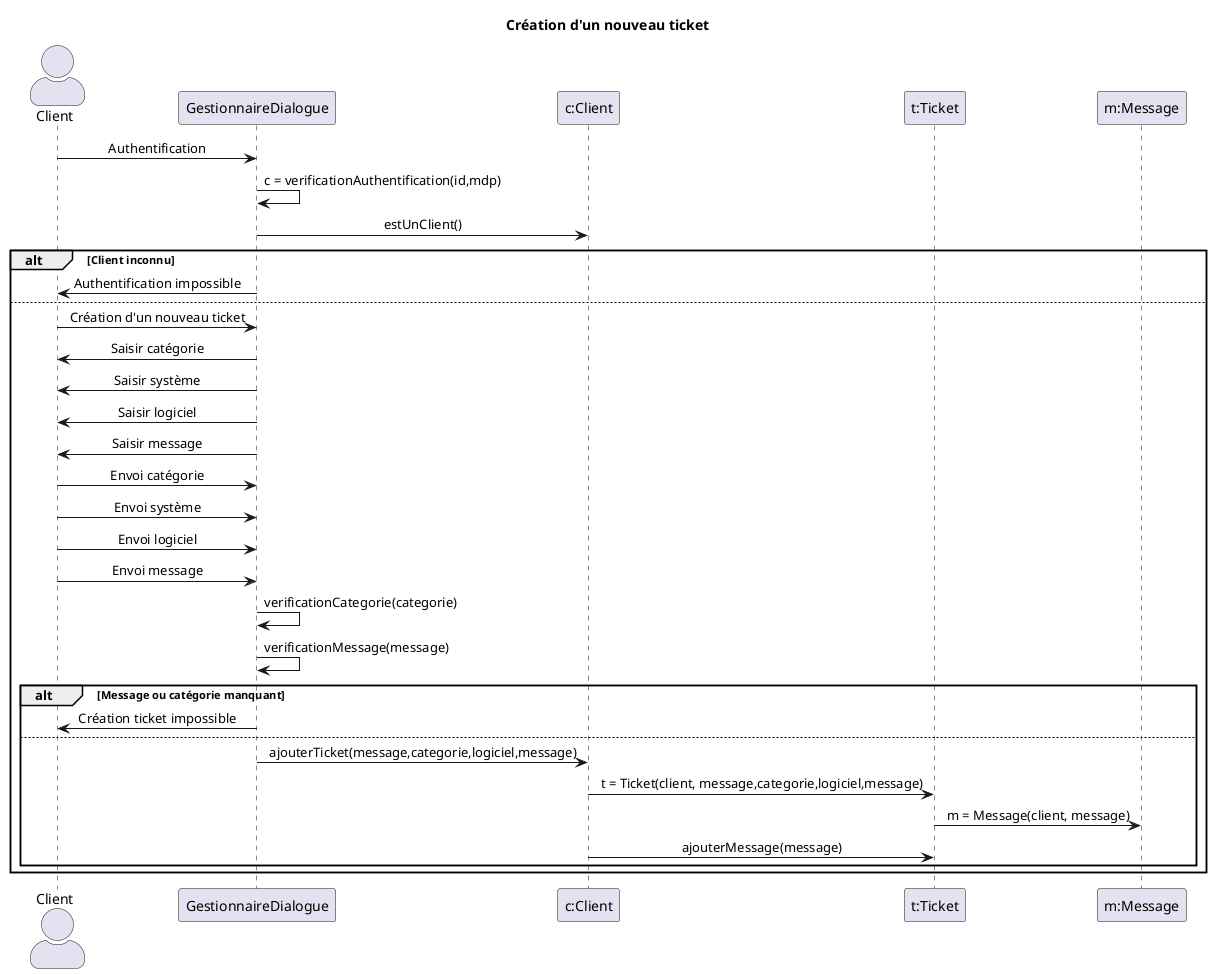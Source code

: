 @startuml

title Création d'un nouveau ticket
skinparam sequenceMessageAlign center
skinparam ActorStyle awesome

actor Client as c
participant GestionnaireDialogue as t
participant "c:Client" as cc
participant "t:Ticket" as ct
participant "m:Message" as cm

c -> t: Authentification
t -> t: c = verificationAuthentification(id,mdp)
t -> cc : estUnClient()


alt Client inconnu
	t -> c: Authentification impossible
else
	  c -> t: Création d'un nouveau ticket
	  c <- t: Saisir catégorie
    c <- t: Saisir système
    c <- t: Saisir logiciel
    c <- t: Saisir message
    
    t <- c: Envoi catégorie
    t <- c: Envoi système    
    t <- c: Envoi logiciel
    t <- c: Envoi message
    
    t -> t: verificationCategorie(categorie)
    t -> t :  verificationMessage(message)

	alt Message ou catégorie manquant
		t -> c: Création ticket impossible
	else
	    t -> cc: ajouterTicket(message,categorie,logiciel,message)
      cc -> ct : t = Ticket(client, message,categorie,logiciel,message)
      ct -> cm : m = Message(client, message)
      cc -> ct : ajouterMessage(message)
	end
end

@enduml
